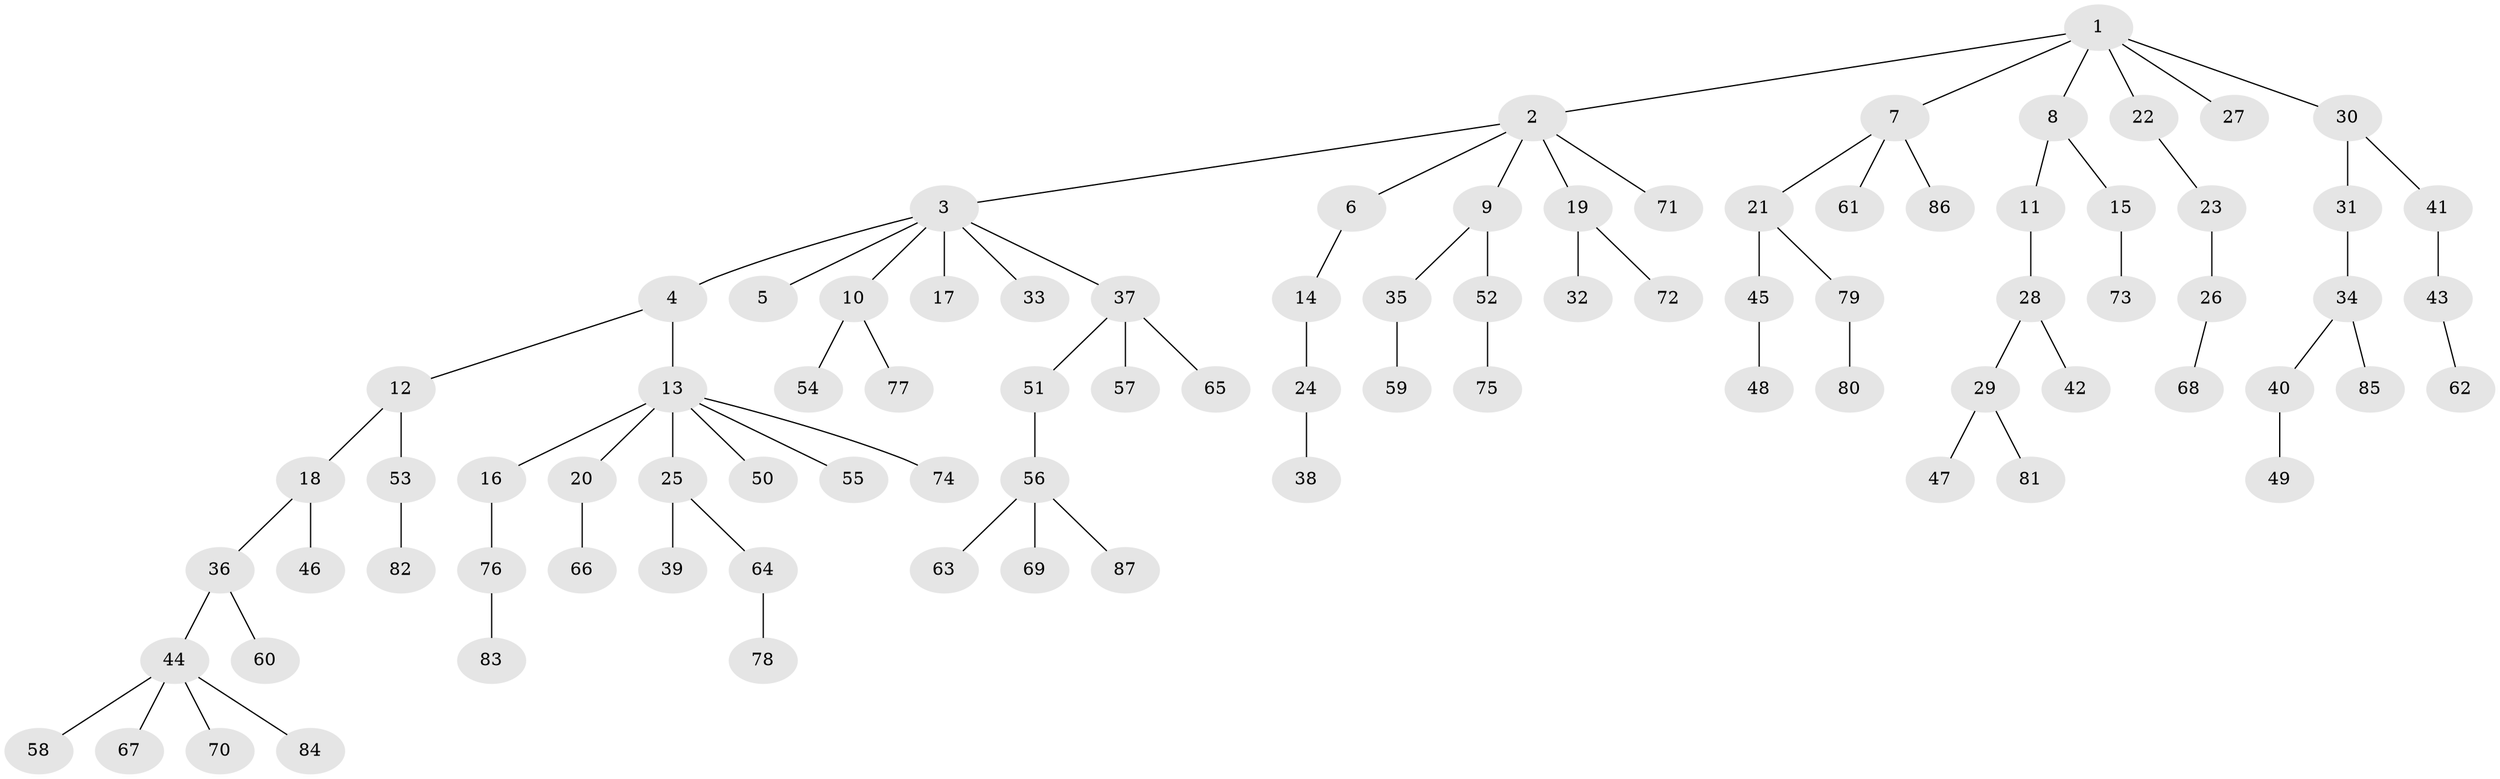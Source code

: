 // original degree distribution, {6: 0.020833333333333332, 7: 0.006944444444444444, 3: 0.1597222222222222, 2: 0.2222222222222222, 5: 0.020833333333333332, 4: 0.05555555555555555, 8: 0.006944444444444444, 1: 0.5069444444444444}
// Generated by graph-tools (version 1.1) at 2025/52/03/04/25 22:52:04]
// undirected, 87 vertices, 86 edges
graph export_dot {
  node [color=gray90,style=filled];
  1;
  2;
  3;
  4;
  5;
  6;
  7;
  8;
  9;
  10;
  11;
  12;
  13;
  14;
  15;
  16;
  17;
  18;
  19;
  20;
  21;
  22;
  23;
  24;
  25;
  26;
  27;
  28;
  29;
  30;
  31;
  32;
  33;
  34;
  35;
  36;
  37;
  38;
  39;
  40;
  41;
  42;
  43;
  44;
  45;
  46;
  47;
  48;
  49;
  50;
  51;
  52;
  53;
  54;
  55;
  56;
  57;
  58;
  59;
  60;
  61;
  62;
  63;
  64;
  65;
  66;
  67;
  68;
  69;
  70;
  71;
  72;
  73;
  74;
  75;
  76;
  77;
  78;
  79;
  80;
  81;
  82;
  83;
  84;
  85;
  86;
  87;
  1 -- 2 [weight=1.0];
  1 -- 7 [weight=1.0];
  1 -- 8 [weight=1.0];
  1 -- 22 [weight=1.0];
  1 -- 27 [weight=1.0];
  1 -- 30 [weight=1.0];
  2 -- 3 [weight=1.0];
  2 -- 6 [weight=1.0];
  2 -- 9 [weight=1.0];
  2 -- 19 [weight=1.0];
  2 -- 71 [weight=1.0];
  3 -- 4 [weight=1.0];
  3 -- 5 [weight=1.0];
  3 -- 10 [weight=1.0];
  3 -- 17 [weight=1.0];
  3 -- 33 [weight=1.0];
  3 -- 37 [weight=1.0];
  4 -- 12 [weight=1.0];
  4 -- 13 [weight=1.0];
  6 -- 14 [weight=1.0];
  7 -- 21 [weight=1.0];
  7 -- 61 [weight=1.0];
  7 -- 86 [weight=1.0];
  8 -- 11 [weight=1.0];
  8 -- 15 [weight=1.0];
  9 -- 35 [weight=1.0];
  9 -- 52 [weight=1.0];
  10 -- 54 [weight=1.0];
  10 -- 77 [weight=1.0];
  11 -- 28 [weight=1.0];
  12 -- 18 [weight=1.0];
  12 -- 53 [weight=1.0];
  13 -- 16 [weight=1.0];
  13 -- 20 [weight=1.0];
  13 -- 25 [weight=1.0];
  13 -- 50 [weight=1.0];
  13 -- 55 [weight=1.0];
  13 -- 74 [weight=1.0];
  14 -- 24 [weight=1.0];
  15 -- 73 [weight=1.0];
  16 -- 76 [weight=1.0];
  18 -- 36 [weight=1.0];
  18 -- 46 [weight=1.0];
  19 -- 32 [weight=3.0];
  19 -- 72 [weight=1.0];
  20 -- 66 [weight=1.0];
  21 -- 45 [weight=1.0];
  21 -- 79 [weight=1.0];
  22 -- 23 [weight=1.0];
  23 -- 26 [weight=1.0];
  24 -- 38 [weight=1.0];
  25 -- 39 [weight=1.0];
  25 -- 64 [weight=1.0];
  26 -- 68 [weight=1.0];
  28 -- 29 [weight=1.0];
  28 -- 42 [weight=1.0];
  29 -- 47 [weight=1.0];
  29 -- 81 [weight=1.0];
  30 -- 31 [weight=1.0];
  30 -- 41 [weight=1.0];
  31 -- 34 [weight=1.0];
  34 -- 40 [weight=1.0];
  34 -- 85 [weight=1.0];
  35 -- 59 [weight=1.0];
  36 -- 44 [weight=1.0];
  36 -- 60 [weight=1.0];
  37 -- 51 [weight=1.0];
  37 -- 57 [weight=1.0];
  37 -- 65 [weight=1.0];
  40 -- 49 [weight=1.0];
  41 -- 43 [weight=1.0];
  43 -- 62 [weight=1.0];
  44 -- 58 [weight=1.0];
  44 -- 67 [weight=1.0];
  44 -- 70 [weight=1.0];
  44 -- 84 [weight=1.0];
  45 -- 48 [weight=1.0];
  51 -- 56 [weight=1.0];
  52 -- 75 [weight=1.0];
  53 -- 82 [weight=1.0];
  56 -- 63 [weight=1.0];
  56 -- 69 [weight=1.0];
  56 -- 87 [weight=1.0];
  64 -- 78 [weight=1.0];
  76 -- 83 [weight=1.0];
  79 -- 80 [weight=1.0];
}
